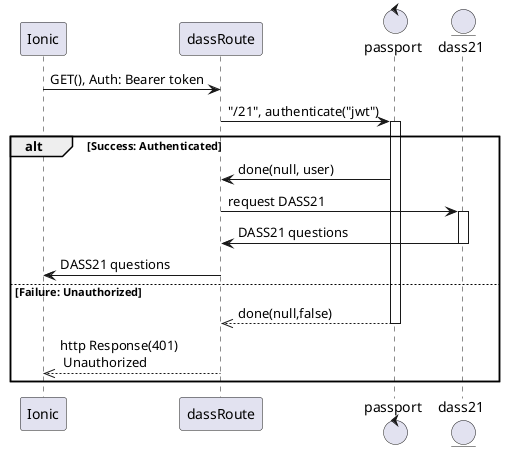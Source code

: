 @startuml

participant Ionic
participant dassRoute as dass
control passport as pass
entity dass21

Ionic -> dass: GET(), Auth: Bearer token
dass -> pass: "/21", authenticate("jwt")
activate pass
alt Success: Authenticated
  dass <- pass: done(null, user)
  dass -> dass21: request DASS21
  activate dass21
  dass <- dass21: DASS21 questions
  deactivate dass21
  Ionic <- dass: DASS21 questions
else Failure: Unauthorized
  dass <<-- pass:done(null,false)
  deactivate pass
  Ionic <<-- dass: http Response(401)\n Unauthorized
end

@enduml
